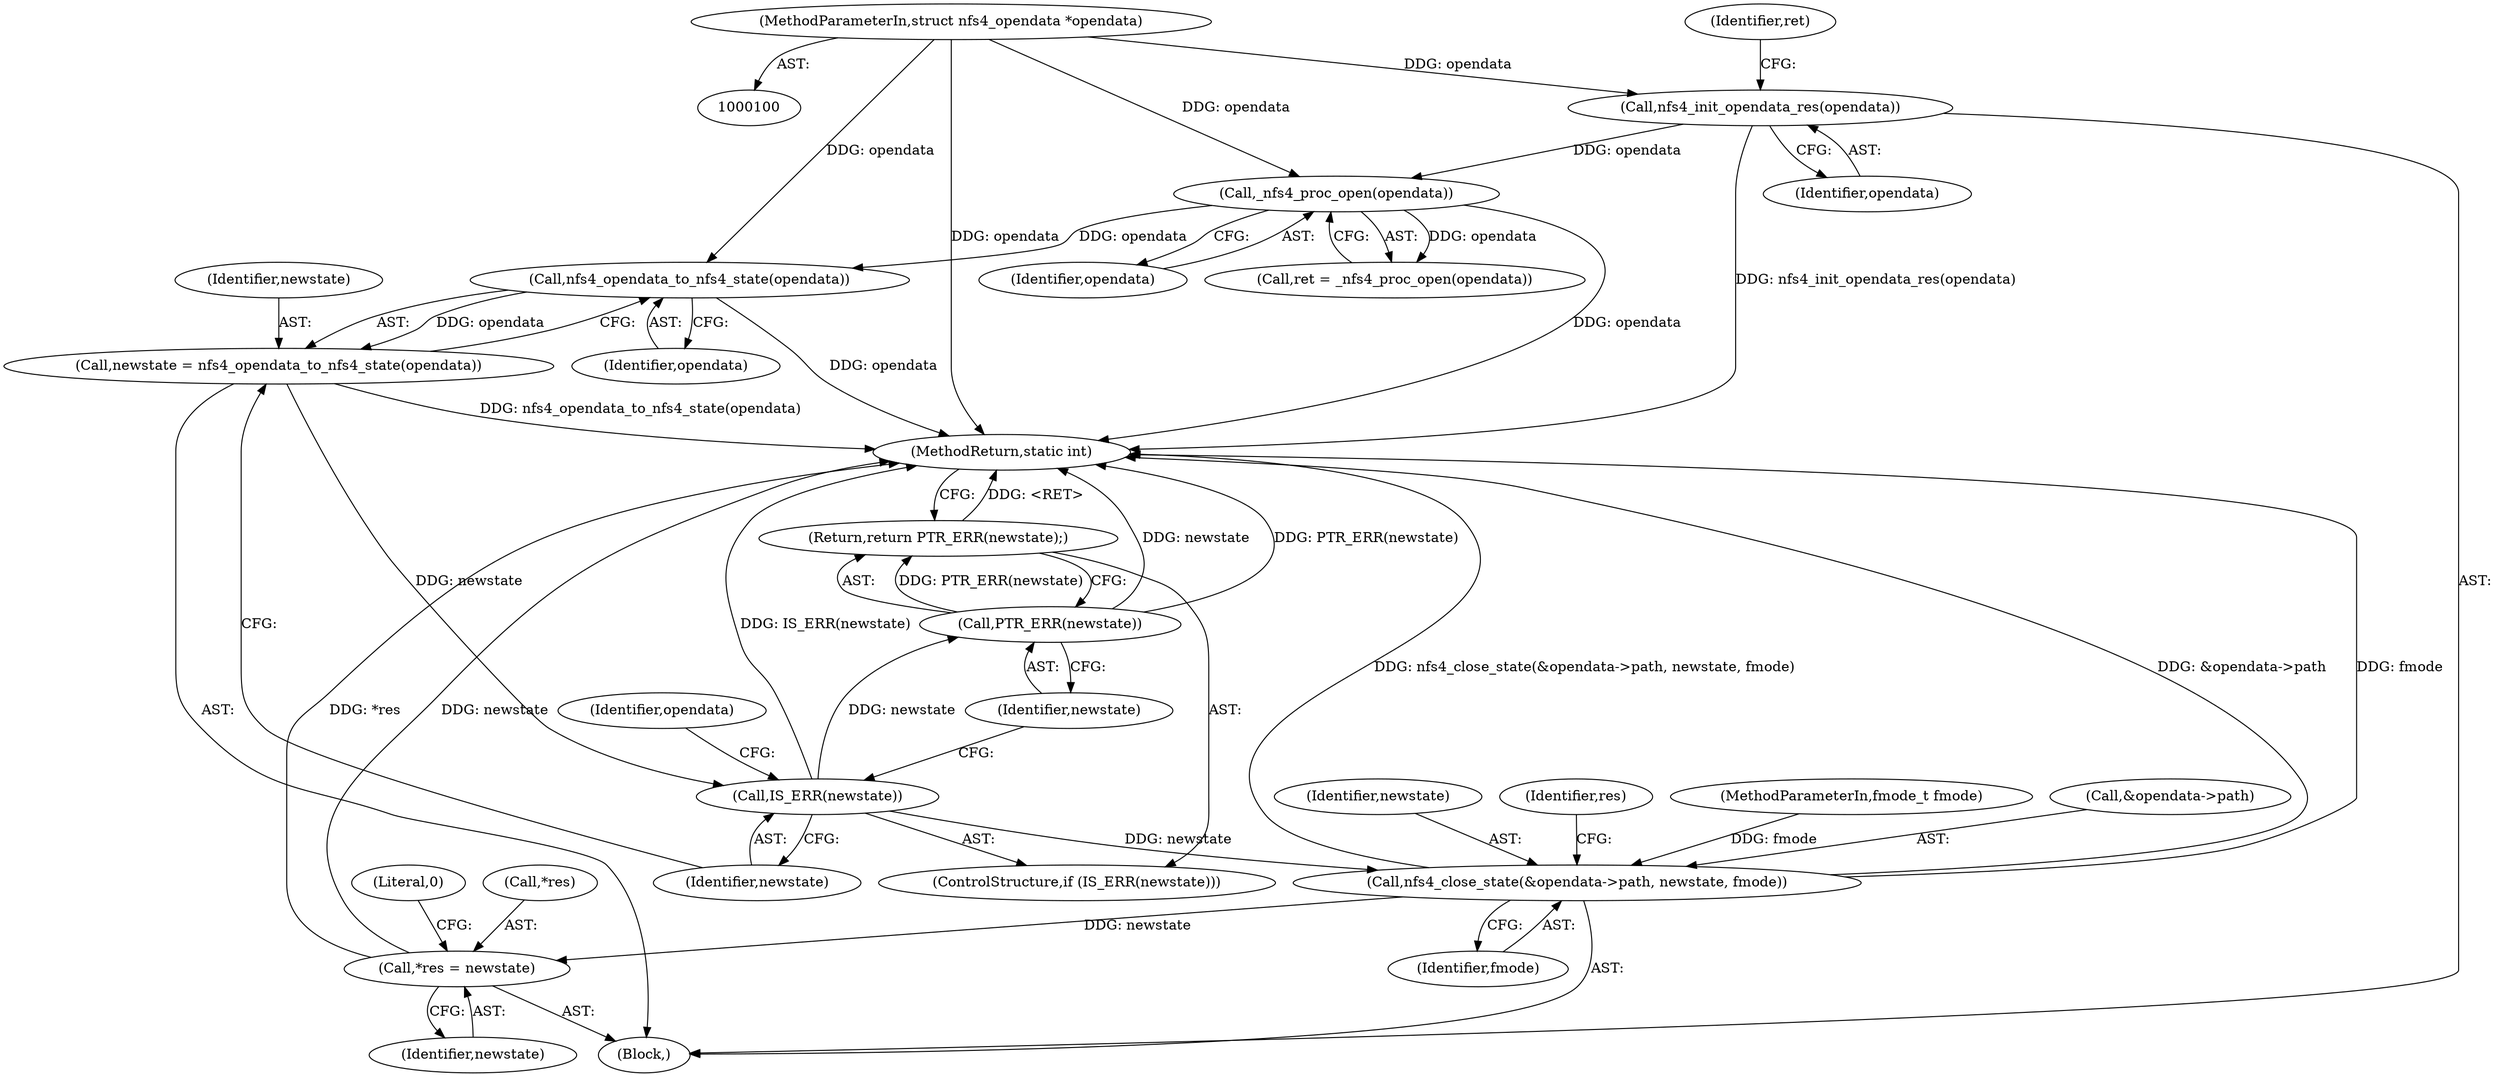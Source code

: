 digraph "0_linux_dc0b027dfadfcb8a5504f7d8052754bf8d501ab9_13@API" {
"1000155" [label="(Call,nfs4_opendata_to_nfs4_state(opendata))"];
"1000145" [label="(Call,_nfs4_proc_open(opendata))"];
"1000141" [label="(Call,nfs4_init_opendata_res(opendata))"];
"1000101" [label="(MethodParameterIn,struct nfs4_opendata *opendata)"];
"1000153" [label="(Call,newstate = nfs4_opendata_to_nfs4_state(opendata))"];
"1000158" [label="(Call,IS_ERR(newstate))"];
"1000161" [label="(Call,PTR_ERR(newstate))"];
"1000160" [label="(Return,return PTR_ERR(newstate);)"];
"1000163" [label="(Call,nfs4_close_state(&opendata->path, newstate, fmode))"];
"1000170" [label="(Call,*res = newstate)"];
"1000145" [label="(Call,_nfs4_proc_open(opendata))"];
"1000173" [label="(Identifier,newstate)"];
"1000169" [label="(Identifier,fmode)"];
"1000168" [label="(Identifier,newstate)"];
"1000159" [label="(Identifier,newstate)"];
"1000141" [label="(Call,nfs4_init_opendata_res(opendata))"];
"1000104" [label="(Block,)"];
"1000172" [label="(Identifier,res)"];
"1000143" [label="(Call,ret = _nfs4_proc_open(opendata))"];
"1000102" [label="(MethodParameterIn,fmode_t fmode)"];
"1000155" [label="(Call,nfs4_opendata_to_nfs4_state(opendata))"];
"1000175" [label="(Literal,0)"];
"1000153" [label="(Call,newstate = nfs4_opendata_to_nfs4_state(opendata))"];
"1000156" [label="(Identifier,opendata)"];
"1000101" [label="(MethodParameterIn,struct nfs4_opendata *opendata)"];
"1000163" [label="(Call,nfs4_close_state(&opendata->path, newstate, fmode))"];
"1000171" [label="(Call,*res)"];
"1000162" [label="(Identifier,newstate)"];
"1000160" [label="(Return,return PTR_ERR(newstate);)"];
"1000176" [label="(MethodReturn,static int)"];
"1000166" [label="(Identifier,opendata)"];
"1000158" [label="(Call,IS_ERR(newstate))"];
"1000154" [label="(Identifier,newstate)"];
"1000157" [label="(ControlStructure,if (IS_ERR(newstate)))"];
"1000170" [label="(Call,*res = newstate)"];
"1000144" [label="(Identifier,ret)"];
"1000164" [label="(Call,&opendata->path)"];
"1000146" [label="(Identifier,opendata)"];
"1000142" [label="(Identifier,opendata)"];
"1000161" [label="(Call,PTR_ERR(newstate))"];
"1000155" -> "1000153"  [label="AST: "];
"1000155" -> "1000156"  [label="CFG: "];
"1000156" -> "1000155"  [label="AST: "];
"1000153" -> "1000155"  [label="CFG: "];
"1000155" -> "1000176"  [label="DDG: opendata"];
"1000155" -> "1000153"  [label="DDG: opendata"];
"1000145" -> "1000155"  [label="DDG: opendata"];
"1000101" -> "1000155"  [label="DDG: opendata"];
"1000145" -> "1000143"  [label="AST: "];
"1000145" -> "1000146"  [label="CFG: "];
"1000146" -> "1000145"  [label="AST: "];
"1000143" -> "1000145"  [label="CFG: "];
"1000145" -> "1000176"  [label="DDG: opendata"];
"1000145" -> "1000143"  [label="DDG: opendata"];
"1000141" -> "1000145"  [label="DDG: opendata"];
"1000101" -> "1000145"  [label="DDG: opendata"];
"1000141" -> "1000104"  [label="AST: "];
"1000141" -> "1000142"  [label="CFG: "];
"1000142" -> "1000141"  [label="AST: "];
"1000144" -> "1000141"  [label="CFG: "];
"1000141" -> "1000176"  [label="DDG: nfs4_init_opendata_res(opendata)"];
"1000101" -> "1000141"  [label="DDG: opendata"];
"1000101" -> "1000100"  [label="AST: "];
"1000101" -> "1000176"  [label="DDG: opendata"];
"1000153" -> "1000104"  [label="AST: "];
"1000154" -> "1000153"  [label="AST: "];
"1000159" -> "1000153"  [label="CFG: "];
"1000153" -> "1000176"  [label="DDG: nfs4_opendata_to_nfs4_state(opendata)"];
"1000153" -> "1000158"  [label="DDG: newstate"];
"1000158" -> "1000157"  [label="AST: "];
"1000158" -> "1000159"  [label="CFG: "];
"1000159" -> "1000158"  [label="AST: "];
"1000162" -> "1000158"  [label="CFG: "];
"1000166" -> "1000158"  [label="CFG: "];
"1000158" -> "1000176"  [label="DDG: IS_ERR(newstate)"];
"1000158" -> "1000161"  [label="DDG: newstate"];
"1000158" -> "1000163"  [label="DDG: newstate"];
"1000161" -> "1000160"  [label="AST: "];
"1000161" -> "1000162"  [label="CFG: "];
"1000162" -> "1000161"  [label="AST: "];
"1000160" -> "1000161"  [label="CFG: "];
"1000161" -> "1000176"  [label="DDG: PTR_ERR(newstate)"];
"1000161" -> "1000176"  [label="DDG: newstate"];
"1000161" -> "1000160"  [label="DDG: PTR_ERR(newstate)"];
"1000160" -> "1000157"  [label="AST: "];
"1000176" -> "1000160"  [label="CFG: "];
"1000160" -> "1000176"  [label="DDG: <RET>"];
"1000163" -> "1000104"  [label="AST: "];
"1000163" -> "1000169"  [label="CFG: "];
"1000164" -> "1000163"  [label="AST: "];
"1000168" -> "1000163"  [label="AST: "];
"1000169" -> "1000163"  [label="AST: "];
"1000172" -> "1000163"  [label="CFG: "];
"1000163" -> "1000176"  [label="DDG: &opendata->path"];
"1000163" -> "1000176"  [label="DDG: fmode"];
"1000163" -> "1000176"  [label="DDG: nfs4_close_state(&opendata->path, newstate, fmode)"];
"1000102" -> "1000163"  [label="DDG: fmode"];
"1000163" -> "1000170"  [label="DDG: newstate"];
"1000170" -> "1000104"  [label="AST: "];
"1000170" -> "1000173"  [label="CFG: "];
"1000171" -> "1000170"  [label="AST: "];
"1000173" -> "1000170"  [label="AST: "];
"1000175" -> "1000170"  [label="CFG: "];
"1000170" -> "1000176"  [label="DDG: newstate"];
"1000170" -> "1000176"  [label="DDG: *res"];
}
